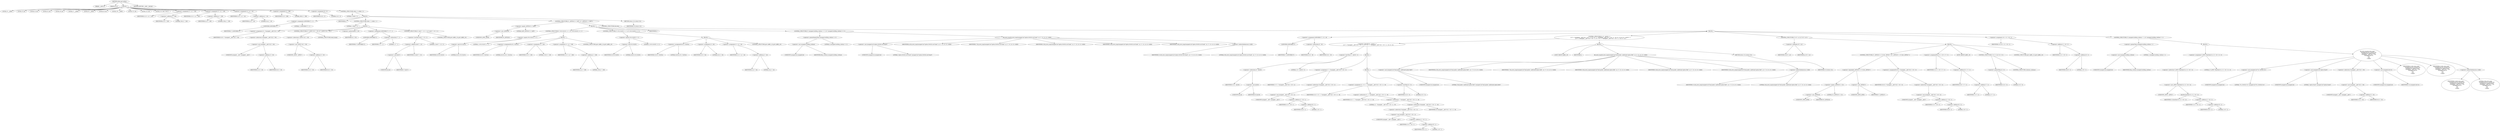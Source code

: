 digraph udhcp_get_option {  
"1000113" [label = "(METHOD,udhcp_get_option)" ]
"1000114" [label = "(PARAM,__int64 a1)" ]
"1000115" [label = "(PARAM,int a2)" ]
"1000116" [label = "(BLOCK,,)" ]
"1000117" [label = "(LOCAL,v2: __int64)" ]
"1000118" [label = "(LOCAL,v3: int)" ]
"1000119" [label = "(LOCAL,v4: int)" ]
"1000120" [label = "(LOCAL,v5: int)" ]
"1000121" [label = "(LOCAL,v6: int)" ]
"1000122" [label = "(LOCAL,v7: __int64)" ]
"1000123" [label = "(LOCAL,v8: __int64)" ]
"1000124" [label = "(LOCAL,v9: int)" ]
"1000125" [label = "(LOCAL,v10: __int64)" ]
"1000126" [label = "(LOCAL,v12: int)" ]
"1000127" [label = "(LOCAL,v13: int)" ]
"1000128" [label = "(LOCAL,v14: char [ 552 ])" ]
"1000129" [label = "(<operator>.assignment,v2 = a1 + 240)" ]
"1000130" [label = "(IDENTIFIER,v2,v2 = a1 + 240)" ]
"1000131" [label = "(<operator>.addition,a1 + 240)" ]
"1000132" [label = "(IDENTIFIER,a1,a1 + 240)" ]
"1000133" [label = "(LITERAL,240,a1 + 240)" ]
"1000134" [label = "(<operator>.assignment,v3 = a1 + 108)" ]
"1000135" [label = "(IDENTIFIER,v3,v3 = a1 + 108)" ]
"1000136" [label = "(<operator>.addition,a1 + 108)" ]
"1000137" [label = "(IDENTIFIER,a1,a1 + 108)" ]
"1000138" [label = "(LITERAL,108,a1 + 108)" ]
"1000139" [label = "(<operator>.assignment,v4 = a1 + 44)" ]
"1000140" [label = "(IDENTIFIER,v4,v4 = a1 + 44)" ]
"1000141" [label = "(<operator>.addition,a1 + 44)" ]
"1000142" [label = "(IDENTIFIER,a1,a1 + 44)" ]
"1000143" [label = "(LITERAL,44,a1 + 44)" ]
"1000144" [label = "(<operator>.assignment,v5 = 388)" ]
"1000145" [label = "(IDENTIFIER,v5,v5 = 388)" ]
"1000146" [label = "(LITERAL,388,v5 = 388)" ]
"1000147" [label = "(<operator>.assignment,v6 = 0)" ]
"1000148" [label = "(IDENTIFIER,v6,v6 = 0)" ]
"1000149" [label = "(LITERAL,0,v6 = 0)" ]
"1000150" [label = "(CONTROL_STRUCTURE,while ( 2 ),while ( 2 ))" ]
"1000151" [label = "(LITERAL,2,while ( 2 ))" ]
"1000152" [label = "(BLOCK,,)" ]
"1000153" [label = "(<operator>.assignment,LODWORD(v7) = 1)" ]
"1000154" [label = "(LODWORD,LODWORD(v7))" ]
"1000155" [label = "(IDENTIFIER,v7,LODWORD(v7))" ]
"1000156" [label = "(LITERAL,1,LODWORD(v7) = 1)" ]
"1000157" [label = "(IDENTIFIER,L,)" ]
"1000158" [label = "(CONTROL_STRUCTURE,while ( 1 ),while ( 1 ))" ]
"1000159" [label = "(LITERAL,1,while ( 1 ))" ]
"1000160" [label = "(BLOCK,,)" ]
"1000161" [label = "(<operator>.assignment,v9 = *(unsigned __int8 *)(v2 + v8))" ]
"1000162" [label = "(IDENTIFIER,v9,v9 = *(unsigned __int8 *)(v2 + v8))" ]
"1000163" [label = "(<operator>.indirection,*(unsigned __int8 *)(v2 + v8))" ]
"1000164" [label = "(<operator>.cast,(unsigned __int8 *)(v2 + v8))" ]
"1000165" [label = "(UNKNOWN,unsigned __int8 *,unsigned __int8 *)" ]
"1000166" [label = "(<operator>.addition,v2 + v8)" ]
"1000167" [label = "(IDENTIFIER,v2,v2 + v8)" ]
"1000168" [label = "(IDENTIFIER,v8,v2 + v8)" ]
"1000169" [label = "(CONTROL_STRUCTURE,if ( *(_BYTE *)(v2 + v8) ),if ( *(_BYTE *)(v2 + v8) ))" ]
"1000170" [label = "(<operator>.indirection,*(_BYTE *)(v2 + v8))" ]
"1000171" [label = "(<operator>.cast,(_BYTE *)(v2 + v8))" ]
"1000172" [label = "(UNKNOWN,_BYTE *,_BYTE *)" ]
"1000173" [label = "(<operator>.addition,v2 + v8)" ]
"1000174" [label = "(IDENTIFIER,v2,v2 + v8)" ]
"1000175" [label = "(IDENTIFIER,v8,v2 + v8)" ]
"1000176" [label = "(CONTROL_STRUCTURE,break;,break;)" ]
"1000177" [label = "(<operator>.preIncrement,++v8)" ]
"1000178" [label = "(IDENTIFIER,v8,++v8)" ]
"1000179" [label = "(<operator>.assignment,LODWORD(v7) = v7 - 1)" ]
"1000180" [label = "(LODWORD,LODWORD(v7))" ]
"1000181" [label = "(IDENTIFIER,v7,LODWORD(v7))" ]
"1000182" [label = "(<operator>.subtraction,v7 - 1)" ]
"1000183" [label = "(IDENTIFIER,v7,v7 - 1)" ]
"1000184" [label = "(LITERAL,1,v7 - 1)" ]
"1000185" [label = "(CONTROL_STRUCTURE,if ( (int)v7 + v5 < 2 ),if ( (int)v7 + v5 < 2 ))" ]
"1000186" [label = "(<operator>.lessThan,(int)v7 + v5 < 2)" ]
"1000187" [label = "(<operator>.addition,(int)v7 + v5)" ]
"1000188" [label = "(<operator>.cast,(int)v7)" ]
"1000189" [label = "(UNKNOWN,int,int)" ]
"1000190" [label = "(IDENTIFIER,v7,(int)v7)" ]
"1000191" [label = "(IDENTIFIER,v5,(int)v7 + v5)" ]
"1000192" [label = "(LITERAL,2,(int)v7 + v5 < 2)" ]
"1000193" [label = "(CONTROL_STRUCTURE,goto LABEL_19;,goto LABEL_19;)" ]
"1000194" [label = "(CONTROL_STRUCTURE,if ( (_BYTE)v9 == 0xFF ),if ( (_BYTE)v9 == 0xFF ))" ]
"1000195" [label = "(<operator>.equals,(_BYTE)v9 == 0xFF)" ]
"1000196" [label = "(<operator>.cast,(_BYTE)v9)" ]
"1000197" [label = "(UNKNOWN,_BYTE,_BYTE)" ]
"1000198" [label = "(IDENTIFIER,v9,(_BYTE)v9)" ]
"1000199" [label = "(LITERAL,0xFF,(_BYTE)v9 == 0xFF)" ]
"1000200" [label = "(BLOCK,,)" ]
"1000201" [label = "(CONTROL_STRUCTURE,if ( (v6 & 0x101) == 1 ),if ( (v6 & 0x101) == 1 ))" ]
"1000202" [label = "(<operator>.equals,(v6 & 0x101) == 1)" ]
"1000203" [label = "(<operator>.and,v6 & 0x101)" ]
"1000204" [label = "(IDENTIFIER,v6,v6 & 0x101)" ]
"1000205" [label = "(LITERAL,0x101,v6 & 0x101)" ]
"1000206" [label = "(LITERAL,1,(v6 & 0x101) == 1)" ]
"1000207" [label = "(BLOCK,,)" ]
"1000208" [label = "(<operators>.assignmentOr,v6 |= 0x101u)" ]
"1000209" [label = "(IDENTIFIER,v6,v6 |= 0x101u)" ]
"1000210" [label = "(LITERAL,0x101u,v6 |= 0x101u)" ]
"1000211" [label = "(<operator>.assignment,v5 = 128)" ]
"1000212" [label = "(IDENTIFIER,v5,v5 = 128)" ]
"1000213" [label = "(LITERAL,128,v5 = 128)" ]
"1000214" [label = "(<operator>.assignment,v2 = a1 + 108)" ]
"1000215" [label = "(IDENTIFIER,v2,v2 = a1 + 108)" ]
"1000216" [label = "(<operator>.addition,a1 + 108)" ]
"1000217" [label = "(IDENTIFIER,a1,a1 + 108)" ]
"1000218" [label = "(LITERAL,108,a1 + 108)" ]
"1000219" [label = "(CONTROL_STRUCTURE,goto LABEL_18;,goto LABEL_18;)" ]
"1000220" [label = "(CONTROL_STRUCTURE,if ( (v6 & 0x202) == 2 ),if ( (v6 & 0x202) == 2 ))" ]
"1000221" [label = "(<operator>.equals,(v6 & 0x202) == 2)" ]
"1000222" [label = "(<operator>.and,v6 & 0x202)" ]
"1000223" [label = "(IDENTIFIER,v6,v6 & 0x202)" ]
"1000224" [label = "(LITERAL,0x202,v6 & 0x202)" ]
"1000225" [label = "(LITERAL,2,(v6 & 0x202) == 2)" ]
"1000226" [label = "(BLOCK,,)" ]
"1000227" [label = "(<operators>.assignmentOr,v6 |= 0x202u)" ]
"1000228" [label = "(IDENTIFIER,v6,v6 |= 0x202u)" ]
"1000229" [label = "(LITERAL,0x202u,v6 |= 0x202u)" ]
"1000230" [label = "(<operator>.assignment,v5 = 64)" ]
"1000231" [label = "(IDENTIFIER,v5,v5 = 64)" ]
"1000232" [label = "(LITERAL,64,v5 = 64)" ]
"1000233" [label = "(<operator>.assignment,v2 = a1 + 44)" ]
"1000234" [label = "(IDENTIFIER,v2,v2 = a1 + 44)" ]
"1000235" [label = "(<operator>.addition,a1 + 44)" ]
"1000236" [label = "(IDENTIFIER,a1,a1 + 44)" ]
"1000237" [label = "(LITERAL,44,a1 + 44)" ]
"1000238" [label = "(CONTROL_STRUCTURE,goto LABEL_18;,goto LABEL_18;)" ]
"1000239" [label = "(IDENTIFIER,L,)" ]
"1000240" [label = "(CONTROL_STRUCTURE,if ( (unsigned int)dhcp_verbose >= 3 ),if ( (unsigned int)dhcp_verbose >= 3 ))" ]
"1000241" [label = "(<operator>.greaterEqualsThan,(unsigned int)dhcp_verbose >= 3)" ]
"1000242" [label = "(<operator>.cast,(unsigned int)dhcp_verbose)" ]
"1000243" [label = "(UNKNOWN,unsigned int,unsigned int)" ]
"1000244" [label = "(IDENTIFIER,dhcp_verbose,(unsigned int)dhcp_verbose)" ]
"1000245" [label = "(LITERAL,3,(unsigned int)dhcp_verbose >= 3)" ]
"1000246" [label = "(bb_error_msg,bb_error_msg((unsigned int)\"option 0x%02x not found\", a2, v7, v5, v4, v3, v14[0]))" ]
"1000247" [label = "(<operator>.cast,(unsigned int)\"option 0x%02x not found\")" ]
"1000248" [label = "(UNKNOWN,unsigned int,unsigned int)" ]
"1000249" [label = "(LITERAL,\"option 0x%02x not found\",(unsigned int)\"option 0x%02x not found\")" ]
"1000250" [label = "(IDENTIFIER,a2,bb_error_msg((unsigned int)\"option 0x%02x not found\", a2, v7, v5, v4, v3, v14[0]))" ]
"1000251" [label = "(IDENTIFIER,v7,bb_error_msg((unsigned int)\"option 0x%02x not found\", a2, v7, v5, v4, v3, v14[0]))" ]
"1000252" [label = "(IDENTIFIER,v5,bb_error_msg((unsigned int)\"option 0x%02x not found\", a2, v7, v5, v4, v3, v14[0]))" ]
"1000253" [label = "(IDENTIFIER,v4,bb_error_msg((unsigned int)\"option 0x%02x not found\", a2, v7, v5, v4, v3, v14[0]))" ]
"1000254" [label = "(IDENTIFIER,v3,bb_error_msg((unsigned int)\"option 0x%02x not found\", a2, v7, v5, v4, v3, v14[0]))" ]
"1000255" [label = "(<operator>.indirectIndexAccess,v14[0])" ]
"1000256" [label = "(IDENTIFIER,v14,bb_error_msg((unsigned int)\"option 0x%02x not found\", a2, v7, v5, v4, v3, v14[0]))" ]
"1000257" [label = "(LITERAL,0,bb_error_msg((unsigned int)\"option 0x%02x not found\", a2, v7, v5, v4, v3, v14[0]))" ]
"1000258" [label = "(CONTROL_STRUCTURE,else,else)" ]
"1000259" [label = "(BLOCK,,)" ]
"1000260" [label = "(<operator>.assignment,LODWORD(v7) = v5 - v8)" ]
"1000261" [label = "(LODWORD,LODWORD(v7))" ]
"1000262" [label = "(IDENTIFIER,v7,LODWORD(v7))" ]
"1000263" [label = "(<operator>.subtraction,v5 - v8)" ]
"1000264" [label = "(IDENTIFIER,v5,v5 - v8)" ]
"1000265" [label = "(IDENTIFIER,v8,v5 - v8)" ]
"1000266" [label = "(CONTROL_STRUCTURE,if ( v5 - (int)v8 < 2\n        || (v7 = *(unsigned __int8 *)(v2 + v8 + 1), v5 = v5 - 2 - *(unsigned __int8 *)(v2 + v8 + 1) - v8, v5 < 0) ),if ( v5 - (int)v8 < 2\n        || (v7 = *(unsigned __int8 *)(v2 + v8 + 1), v5 = v5 - 2 - *(unsigned __int8 *)(v2 + v8 + 1) - v8, v5 < 0) ))" ]
"1000267" [label = "(<operator>.logicalOr,v5 - (int)v8 < 2\n        || (v7 = *(unsigned __int8 *)(v2 + v8 + 1), v5 = v5 - 2 - *(unsigned __int8 *)(v2 + v8 + 1) - v8, v5 < 0))" ]
"1000268" [label = "(<operator>.lessThan,v5 - (int)v8 < 2)" ]
"1000269" [label = "(<operator>.subtraction,v5 - (int)v8)" ]
"1000270" [label = "(IDENTIFIER,v5,v5 - (int)v8)" ]
"1000271" [label = "(<operator>.cast,(int)v8)" ]
"1000272" [label = "(UNKNOWN,int,int)" ]
"1000273" [label = "(IDENTIFIER,v8,(int)v8)" ]
"1000274" [label = "(LITERAL,2,v5 - (int)v8 < 2)" ]
"1000275" [label = "(BLOCK,,)" ]
"1000276" [label = "(<operator>.assignment,v7 = *(unsigned __int8 *)(v2 + v8 + 1))" ]
"1000277" [label = "(IDENTIFIER,v7,v7 = *(unsigned __int8 *)(v2 + v8 + 1))" ]
"1000278" [label = "(<operator>.indirection,*(unsigned __int8 *)(v2 + v8 + 1))" ]
"1000279" [label = "(<operator>.cast,(unsigned __int8 *)(v2 + v8 + 1))" ]
"1000280" [label = "(UNKNOWN,unsigned __int8 *,unsigned __int8 *)" ]
"1000281" [label = "(<operator>.addition,v2 + v8 + 1)" ]
"1000282" [label = "(IDENTIFIER,v2,v2 + v8 + 1)" ]
"1000283" [label = "(<operator>.addition,v8 + 1)" ]
"1000284" [label = "(IDENTIFIER,v8,v8 + 1)" ]
"1000285" [label = "(LITERAL,1,v8 + 1)" ]
"1000286" [label = "(BLOCK,,)" ]
"1000287" [label = "(<operator>.assignment,v5 = v5 - 2 - *(unsigned __int8 *)(v2 + v8 + 1) - v8)" ]
"1000288" [label = "(IDENTIFIER,v5,v5 = v5 - 2 - *(unsigned __int8 *)(v2 + v8 + 1) - v8)" ]
"1000289" [label = "(<operator>.subtraction,v5 - 2 - *(unsigned __int8 *)(v2 + v8 + 1) - v8)" ]
"1000290" [label = "(IDENTIFIER,v5,v5 - 2 - *(unsigned __int8 *)(v2 + v8 + 1) - v8)" ]
"1000291" [label = "(<operator>.subtraction,2 - *(unsigned __int8 *)(v2 + v8 + 1) - v8)" ]
"1000292" [label = "(LITERAL,2,2 - *(unsigned __int8 *)(v2 + v8 + 1) - v8)" ]
"1000293" [label = "(<operator>.subtraction,*(unsigned __int8 *)(v2 + v8 + 1) - v8)" ]
"1000294" [label = "(<operator>.indirection,*(unsigned __int8 *)(v2 + v8 + 1))" ]
"1000295" [label = "(<operator>.cast,(unsigned __int8 *)(v2 + v8 + 1))" ]
"1000296" [label = "(UNKNOWN,unsigned __int8 *,unsigned __int8 *)" ]
"1000297" [label = "(<operator>.addition,v2 + v8 + 1)" ]
"1000298" [label = "(IDENTIFIER,v2,v2 + v8 + 1)" ]
"1000299" [label = "(<operator>.addition,v8 + 1)" ]
"1000300" [label = "(IDENTIFIER,v8,v8 + 1)" ]
"1000301" [label = "(LITERAL,1,v8 + 1)" ]
"1000302" [label = "(IDENTIFIER,v8,*(unsigned __int8 *)(v2 + v8 + 1) - v8)" ]
"1000303" [label = "(<operator>.lessThan,v5 < 0)" ]
"1000304" [label = "(IDENTIFIER,v5,v5 < 0)" ]
"1000305" [label = "(LITERAL,0,v5 < 0)" ]
"1000306" [label = "(BLOCK,,)" ]
"1000307" [label = "(JUMP_TARGET,LABEL_19)" ]
"1000308" [label = "(IDENTIFIER,L,)" ]
"1000309" [label = "(bb_error_msg,bb_error_msg((unsigned int)\"bad packet, malformed option field\", a2, v7, v5, v4, v3, v14[0]))" ]
"1000310" [label = "(<operator>.cast,(unsigned int)\"bad packet, malformed option field\")" ]
"1000311" [label = "(UNKNOWN,unsigned int,unsigned int)" ]
"1000312" [label = "(LITERAL,\"bad packet, malformed option field\",(unsigned int)\"bad packet, malformed option field\")" ]
"1000313" [label = "(IDENTIFIER,a2,bb_error_msg((unsigned int)\"bad packet, malformed option field\", a2, v7, v5, v4, v3, v14[0]))" ]
"1000314" [label = "(IDENTIFIER,v7,bb_error_msg((unsigned int)\"bad packet, malformed option field\", a2, v7, v5, v4, v3, v14[0]))" ]
"1000315" [label = "(IDENTIFIER,v5,bb_error_msg((unsigned int)\"bad packet, malformed option field\", a2, v7, v5, v4, v3, v14[0]))" ]
"1000316" [label = "(IDENTIFIER,v4,bb_error_msg((unsigned int)\"bad packet, malformed option field\", a2, v7, v5, v4, v3, v14[0]))" ]
"1000317" [label = "(IDENTIFIER,v3,bb_error_msg((unsigned int)\"bad packet, malformed option field\", a2, v7, v5, v4, v3, v14[0]))" ]
"1000318" [label = "(<operator>.indirectIndexAccess,v14[0])" ]
"1000319" [label = "(IDENTIFIER,v14,bb_error_msg((unsigned int)\"bad packet, malformed option field\", a2, v7, v5, v4, v3, v14[0]))" ]
"1000320" [label = "(LITERAL,0,bb_error_msg((unsigned int)\"bad packet, malformed option field\", a2, v7, v5, v4, v3, v14[0]))" ]
"1000321" [label = "(RETURN,return v10;,return v10;)" ]
"1000322" [label = "(IDENTIFIER,v10,return v10;)" ]
"1000323" [label = "(CONTROL_STRUCTURE,if ( v9 != a2 ),if ( v9 != a2 ))" ]
"1000324" [label = "(<operator>.notEquals,v9 != a2)" ]
"1000325" [label = "(IDENTIFIER,v9,v9 != a2)" ]
"1000326" [label = "(IDENTIFIER,a2,v9 != a2)" ]
"1000327" [label = "(BLOCK,,)" ]
"1000328" [label = "(CONTROL_STRUCTURE,if ( (_BYTE)v9 == 52 && (_BYTE)v7 ),if ( (_BYTE)v9 == 52 && (_BYTE)v7 ))" ]
"1000329" [label = "(<operator>.logicalAnd,(_BYTE)v9 == 52 && (_BYTE)v7)" ]
"1000330" [label = "(<operator>.equals,(_BYTE)v9 == 52)" ]
"1000331" [label = "(<operator>.cast,(_BYTE)v9)" ]
"1000332" [label = "(UNKNOWN,_BYTE,_BYTE)" ]
"1000333" [label = "(IDENTIFIER,v9,(_BYTE)v9)" ]
"1000334" [label = "(LITERAL,52,(_BYTE)v9 == 52)" ]
"1000335" [label = "(<operator>.cast,(_BYTE)v7)" ]
"1000336" [label = "(UNKNOWN,_BYTE,_BYTE)" ]
"1000337" [label = "(IDENTIFIER,v7,(_BYTE)v7)" ]
"1000338" [label = "(<operators>.assignmentOr,v6 |= *(unsigned __int8 *)(v2 + v8 + 2))" ]
"1000339" [label = "(IDENTIFIER,v6,v6 |= *(unsigned __int8 *)(v2 + v8 + 2))" ]
"1000340" [label = "(<operator>.indirection,*(unsigned __int8 *)(v2 + v8 + 2))" ]
"1000341" [label = "(<operator>.cast,(unsigned __int8 *)(v2 + v8 + 2))" ]
"1000342" [label = "(UNKNOWN,unsigned __int8 *,unsigned __int8 *)" ]
"1000343" [label = "(<operator>.addition,v2 + v8 + 2)" ]
"1000344" [label = "(IDENTIFIER,v2,v2 + v8 + 2)" ]
"1000345" [label = "(<operator>.addition,v8 + 2)" ]
"1000346" [label = "(IDENTIFIER,v8,v8 + 2)" ]
"1000347" [label = "(LITERAL,2,v8 + 2)" ]
"1000348" [label = "(<operator>.assignmentPlus,v2 += v8 + v7 + 2)" ]
"1000349" [label = "(IDENTIFIER,v2,v2 += v8 + v7 + 2)" ]
"1000350" [label = "(<operator>.addition,v8 + v7 + 2)" ]
"1000351" [label = "(IDENTIFIER,v8,v8 + v7 + 2)" ]
"1000352" [label = "(<operator>.addition,v7 + 2)" ]
"1000353" [label = "(IDENTIFIER,v7,v7 + 2)" ]
"1000354" [label = "(LITERAL,2,v7 + 2)" ]
"1000355" [label = "(JUMP_TARGET,LABEL_18)" ]
"1000356" [label = "(CONTROL_STRUCTURE,if ( v5 > 0 ),if ( v5 > 0 ))" ]
"1000357" [label = "(<operator>.greaterThan,v5 > 0)" ]
"1000358" [label = "(IDENTIFIER,v5,v5 > 0)" ]
"1000359" [label = "(LITERAL,0,v5 > 0)" ]
"1000360" [label = "(CONTROL_STRUCTURE,continue;,continue;)" ]
"1000361" [label = "(CONTROL_STRUCTURE,goto LABEL_19;,goto LABEL_19;)" ]
"1000362" [label = "(<operator>.assignment,v10 = v2 + v8 + 2)" ]
"1000363" [label = "(IDENTIFIER,v10,v10 = v2 + v8 + 2)" ]
"1000364" [label = "(<operator>.addition,v2 + v8 + 2)" ]
"1000365" [label = "(IDENTIFIER,v2,v2 + v8 + 2)" ]
"1000366" [label = "(<operator>.addition,v8 + 2)" ]
"1000367" [label = "(IDENTIFIER,v8,v8 + 2)" ]
"1000368" [label = "(LITERAL,2,v8 + 2)" ]
"1000369" [label = "(CONTROL_STRUCTURE,if ( (unsigned int)dhcp_verbose > 1 ),if ( (unsigned int)dhcp_verbose > 1 ))" ]
"1000370" [label = "(<operator>.greaterThan,(unsigned int)dhcp_verbose > 1)" ]
"1000371" [label = "(<operator>.cast,(unsigned int)dhcp_verbose)" ]
"1000372" [label = "(UNKNOWN,unsigned int,unsigned int)" ]
"1000373" [label = "(IDENTIFIER,dhcp_verbose,(unsigned int)dhcp_verbose)" ]
"1000374" [label = "(LITERAL,1,(unsigned int)dhcp_verbose > 1)" ]
"1000375" [label = "(BLOCK,,)" ]
"1000376" [label = "(<operator>.assignment,*(_BYTE *)bin2hex(v14, v2 + v8 + 2) = 0)" ]
"1000377" [label = "(<operator>.indirection,*(_BYTE *)bin2hex(v14, v2 + v8 + 2))" ]
"1000378" [label = "(<operator>.cast,(_BYTE *)bin2hex(v14, v2 + v8 + 2))" ]
"1000379" [label = "(UNKNOWN,_BYTE *,_BYTE *)" ]
"1000380" [label = "(bin2hex,bin2hex(v14, v2 + v8 + 2))" ]
"1000381" [label = "(IDENTIFIER,v14,bin2hex(v14, v2 + v8 + 2))" ]
"1000382" [label = "(<operator>.addition,v2 + v8 + 2)" ]
"1000383" [label = "(IDENTIFIER,v2,v2 + v8 + 2)" ]
"1000384" [label = "(<operator>.addition,v8 + 2)" ]
"1000385" [label = "(IDENTIFIER,v8,v8 + 2)" ]
"1000386" [label = "(LITERAL,2,v8 + 2)" ]
"1000387" [label = "(LITERAL,0,*(_BYTE *)bin2hex(v14, v2 + v8 + 2) = 0)" ]
"1000388" [label = "(bb_error_msg,bb_error_msg(\n          (unsigned int)\"%s: 0x%02x %s\",\n          (unsigned int)\"option found\",\n          *(unsigned __int8 *)(v2 + v8),\n          (unsigned int)v14,\n          v12,\n          v13,\n          v14[0]))" ]
"1000389" [label = "(<operator>.cast,(unsigned int)\"%s: 0x%02x %s\")" ]
"1000390" [label = "(UNKNOWN,unsigned int,unsigned int)" ]
"1000391" [label = "(LITERAL,\"%s: 0x%02x %s\",(unsigned int)\"%s: 0x%02x %s\")" ]
"1000392" [label = "(<operator>.cast,(unsigned int)\"option found\")" ]
"1000393" [label = "(UNKNOWN,unsigned int,unsigned int)" ]
"1000394" [label = "(LITERAL,\"option found\",(unsigned int)\"option found\")" ]
"1000395" [label = "(<operator>.indirection,*(unsigned __int8 *)(v2 + v8))" ]
"1000396" [label = "(<operator>.cast,(unsigned __int8 *)(v2 + v8))" ]
"1000397" [label = "(UNKNOWN,unsigned __int8 *,unsigned __int8 *)" ]
"1000398" [label = "(<operator>.addition,v2 + v8)" ]
"1000399" [label = "(IDENTIFIER,v2,v2 + v8)" ]
"1000400" [label = "(IDENTIFIER,v8,v2 + v8)" ]
"1000401" [label = "(<operator>.cast,(unsigned int)v14)" ]
"1000402" [label = "(UNKNOWN,unsigned int,unsigned int)" ]
"1000403" [label = "(IDENTIFIER,v14,(unsigned int)v14)" ]
"1000404" [label = "(IDENTIFIER,v12,bb_error_msg(\n          (unsigned int)\"%s: 0x%02x %s\",\n          (unsigned int)\"option found\",\n          *(unsigned __int8 *)(v2 + v8),\n          (unsigned int)v14,\n          v12,\n          v13,\n          v14[0]))" ]
"1000405" [label = "(IDENTIFIER,v13,bb_error_msg(\n          (unsigned int)\"%s: 0x%02x %s\",\n          (unsigned int)\"option found\",\n          *(unsigned __int8 *)(v2 + v8),\n          (unsigned int)v14,\n          v12,\n          v13,\n          v14[0]))" ]
"1000406" [label = "(<operator>.indirectIndexAccess,v14[0])" ]
"1000407" [label = "(IDENTIFIER,v14,bb_error_msg(\n          (unsigned int)\"%s: 0x%02x %s\",\n          (unsigned int)\"option found\",\n          *(unsigned __int8 *)(v2 + v8),\n          (unsigned int)v14,\n          v12,\n          v13,\n          v14[0]))" ]
"1000408" [label = "(LITERAL,0,bb_error_msg(\n          (unsigned int)\"%s: 0x%02x %s\",\n          (unsigned int)\"option found\",\n          *(unsigned __int8 *)(v2 + v8),\n          (unsigned int)v14,\n          v12,\n          v13,\n          v14[0]))" ]
"1000409" [label = "(RETURN,return v10;,return v10;)" ]
"1000410" [label = "(IDENTIFIER,v10,return v10;)" ]
"1000411" [label = "(METHOD_RETURN,__int64 __fastcall)" ]
  "1000113" -> "1000114" 
  "1000113" -> "1000115" 
  "1000113" -> "1000116" 
  "1000113" -> "1000411" 
  "1000116" -> "1000117" 
  "1000116" -> "1000118" 
  "1000116" -> "1000119" 
  "1000116" -> "1000120" 
  "1000116" -> "1000121" 
  "1000116" -> "1000122" 
  "1000116" -> "1000123" 
  "1000116" -> "1000124" 
  "1000116" -> "1000125" 
  "1000116" -> "1000126" 
  "1000116" -> "1000127" 
  "1000116" -> "1000128" 
  "1000116" -> "1000129" 
  "1000116" -> "1000134" 
  "1000116" -> "1000139" 
  "1000116" -> "1000144" 
  "1000116" -> "1000147" 
  "1000116" -> "1000150" 
  "1000129" -> "1000130" 
  "1000129" -> "1000131" 
  "1000131" -> "1000132" 
  "1000131" -> "1000133" 
  "1000134" -> "1000135" 
  "1000134" -> "1000136" 
  "1000136" -> "1000137" 
  "1000136" -> "1000138" 
  "1000139" -> "1000140" 
  "1000139" -> "1000141" 
  "1000141" -> "1000142" 
  "1000141" -> "1000143" 
  "1000144" -> "1000145" 
  "1000144" -> "1000146" 
  "1000147" -> "1000148" 
  "1000147" -> "1000149" 
  "1000150" -> "1000151" 
  "1000150" -> "1000152" 
  "1000152" -> "1000153" 
  "1000152" -> "1000157" 
  "1000152" -> "1000158" 
  "1000152" -> "1000194" 
  "1000152" -> "1000409" 
  "1000153" -> "1000154" 
  "1000153" -> "1000156" 
  "1000154" -> "1000155" 
  "1000158" -> "1000159" 
  "1000158" -> "1000160" 
  "1000160" -> "1000161" 
  "1000160" -> "1000169" 
  "1000160" -> "1000177" 
  "1000160" -> "1000179" 
  "1000160" -> "1000185" 
  "1000161" -> "1000162" 
  "1000161" -> "1000163" 
  "1000163" -> "1000164" 
  "1000164" -> "1000165" 
  "1000164" -> "1000166" 
  "1000166" -> "1000167" 
  "1000166" -> "1000168" 
  "1000169" -> "1000170" 
  "1000169" -> "1000176" 
  "1000170" -> "1000171" 
  "1000171" -> "1000172" 
  "1000171" -> "1000173" 
  "1000173" -> "1000174" 
  "1000173" -> "1000175" 
  "1000177" -> "1000178" 
  "1000179" -> "1000180" 
  "1000179" -> "1000182" 
  "1000180" -> "1000181" 
  "1000182" -> "1000183" 
  "1000182" -> "1000184" 
  "1000185" -> "1000186" 
  "1000185" -> "1000193" 
  "1000186" -> "1000187" 
  "1000186" -> "1000192" 
  "1000187" -> "1000188" 
  "1000187" -> "1000191" 
  "1000188" -> "1000189" 
  "1000188" -> "1000190" 
  "1000194" -> "1000195" 
  "1000194" -> "1000200" 
  "1000194" -> "1000258" 
  "1000195" -> "1000196" 
  "1000195" -> "1000199" 
  "1000196" -> "1000197" 
  "1000196" -> "1000198" 
  "1000200" -> "1000201" 
  "1000200" -> "1000220" 
  "1000200" -> "1000239" 
  "1000200" -> "1000240" 
  "1000201" -> "1000202" 
  "1000201" -> "1000207" 
  "1000202" -> "1000203" 
  "1000202" -> "1000206" 
  "1000203" -> "1000204" 
  "1000203" -> "1000205" 
  "1000207" -> "1000208" 
  "1000207" -> "1000211" 
  "1000207" -> "1000214" 
  "1000207" -> "1000219" 
  "1000208" -> "1000209" 
  "1000208" -> "1000210" 
  "1000211" -> "1000212" 
  "1000211" -> "1000213" 
  "1000214" -> "1000215" 
  "1000214" -> "1000216" 
  "1000216" -> "1000217" 
  "1000216" -> "1000218" 
  "1000220" -> "1000221" 
  "1000220" -> "1000226" 
  "1000221" -> "1000222" 
  "1000221" -> "1000225" 
  "1000222" -> "1000223" 
  "1000222" -> "1000224" 
  "1000226" -> "1000227" 
  "1000226" -> "1000230" 
  "1000226" -> "1000233" 
  "1000226" -> "1000238" 
  "1000227" -> "1000228" 
  "1000227" -> "1000229" 
  "1000230" -> "1000231" 
  "1000230" -> "1000232" 
  "1000233" -> "1000234" 
  "1000233" -> "1000235" 
  "1000235" -> "1000236" 
  "1000235" -> "1000237" 
  "1000240" -> "1000241" 
  "1000240" -> "1000246" 
  "1000241" -> "1000242" 
  "1000241" -> "1000245" 
  "1000242" -> "1000243" 
  "1000242" -> "1000244" 
  "1000246" -> "1000247" 
  "1000246" -> "1000250" 
  "1000246" -> "1000251" 
  "1000246" -> "1000252" 
  "1000246" -> "1000253" 
  "1000246" -> "1000254" 
  "1000246" -> "1000255" 
  "1000247" -> "1000248" 
  "1000247" -> "1000249" 
  "1000255" -> "1000256" 
  "1000255" -> "1000257" 
  "1000258" -> "1000259" 
  "1000259" -> "1000260" 
  "1000259" -> "1000266" 
  "1000259" -> "1000323" 
  "1000259" -> "1000362" 
  "1000259" -> "1000369" 
  "1000260" -> "1000261" 
  "1000260" -> "1000263" 
  "1000261" -> "1000262" 
  "1000263" -> "1000264" 
  "1000263" -> "1000265" 
  "1000266" -> "1000267" 
  "1000266" -> "1000306" 
  "1000267" -> "1000268" 
  "1000267" -> "1000275" 
  "1000268" -> "1000269" 
  "1000268" -> "1000274" 
  "1000269" -> "1000270" 
  "1000269" -> "1000271" 
  "1000271" -> "1000272" 
  "1000271" -> "1000273" 
  "1000275" -> "1000276" 
  "1000275" -> "1000286" 
  "1000276" -> "1000277" 
  "1000276" -> "1000278" 
  "1000278" -> "1000279" 
  "1000279" -> "1000280" 
  "1000279" -> "1000281" 
  "1000281" -> "1000282" 
  "1000281" -> "1000283" 
  "1000283" -> "1000284" 
  "1000283" -> "1000285" 
  "1000286" -> "1000287" 
  "1000286" -> "1000303" 
  "1000287" -> "1000288" 
  "1000287" -> "1000289" 
  "1000289" -> "1000290" 
  "1000289" -> "1000291" 
  "1000291" -> "1000292" 
  "1000291" -> "1000293" 
  "1000293" -> "1000294" 
  "1000293" -> "1000302" 
  "1000294" -> "1000295" 
  "1000295" -> "1000296" 
  "1000295" -> "1000297" 
  "1000297" -> "1000298" 
  "1000297" -> "1000299" 
  "1000299" -> "1000300" 
  "1000299" -> "1000301" 
  "1000303" -> "1000304" 
  "1000303" -> "1000305" 
  "1000306" -> "1000307" 
  "1000306" -> "1000308" 
  "1000306" -> "1000309" 
  "1000306" -> "1000321" 
  "1000309" -> "1000310" 
  "1000309" -> "1000313" 
  "1000309" -> "1000314" 
  "1000309" -> "1000315" 
  "1000309" -> "1000316" 
  "1000309" -> "1000317" 
  "1000309" -> "1000318" 
  "1000310" -> "1000311" 
  "1000310" -> "1000312" 
  "1000318" -> "1000319" 
  "1000318" -> "1000320" 
  "1000321" -> "1000322" 
  "1000323" -> "1000324" 
  "1000323" -> "1000327" 
  "1000324" -> "1000325" 
  "1000324" -> "1000326" 
  "1000327" -> "1000328" 
  "1000327" -> "1000348" 
  "1000327" -> "1000355" 
  "1000327" -> "1000356" 
  "1000327" -> "1000361" 
  "1000328" -> "1000329" 
  "1000328" -> "1000338" 
  "1000329" -> "1000330" 
  "1000329" -> "1000335" 
  "1000330" -> "1000331" 
  "1000330" -> "1000334" 
  "1000331" -> "1000332" 
  "1000331" -> "1000333" 
  "1000335" -> "1000336" 
  "1000335" -> "1000337" 
  "1000338" -> "1000339" 
  "1000338" -> "1000340" 
  "1000340" -> "1000341" 
  "1000341" -> "1000342" 
  "1000341" -> "1000343" 
  "1000343" -> "1000344" 
  "1000343" -> "1000345" 
  "1000345" -> "1000346" 
  "1000345" -> "1000347" 
  "1000348" -> "1000349" 
  "1000348" -> "1000350" 
  "1000350" -> "1000351" 
  "1000350" -> "1000352" 
  "1000352" -> "1000353" 
  "1000352" -> "1000354" 
  "1000356" -> "1000357" 
  "1000356" -> "1000360" 
  "1000357" -> "1000358" 
  "1000357" -> "1000359" 
  "1000362" -> "1000363" 
  "1000362" -> "1000364" 
  "1000364" -> "1000365" 
  "1000364" -> "1000366" 
  "1000366" -> "1000367" 
  "1000366" -> "1000368" 
  "1000369" -> "1000370" 
  "1000369" -> "1000375" 
  "1000370" -> "1000371" 
  "1000370" -> "1000374" 
  "1000371" -> "1000372" 
  "1000371" -> "1000373" 
  "1000375" -> "1000376" 
  "1000375" -> "1000388" 
  "1000376" -> "1000377" 
  "1000376" -> "1000387" 
  "1000377" -> "1000378" 
  "1000378" -> "1000379" 
  "1000378" -> "1000380" 
  "1000380" -> "1000381" 
  "1000380" -> "1000382" 
  "1000382" -> "1000383" 
  "1000382" -> "1000384" 
  "1000384" -> "1000385" 
  "1000384" -> "1000386" 
  "1000388" -> "1000389" 
  "1000388" -> "1000392" 
  "1000388" -> "1000395" 
  "1000388" -> "1000401" 
  "1000388" -> "1000404" 
  "1000388" -> "1000405" 
  "1000388" -> "1000406" 
  "1000389" -> "1000390" 
  "1000389" -> "1000391" 
  "1000392" -> "1000393" 
  "1000392" -> "1000394" 
  "1000395" -> "1000396" 
  "1000396" -> "1000397" 
  "1000396" -> "1000398" 
  "1000398" -> "1000399" 
  "1000398" -> "1000400" 
  "1000401" -> "1000402" 
  "1000401" -> "1000403" 
  "1000406" -> "1000407" 
  "1000406" -> "1000408" 
  "1000409" -> "1000410" 
}
